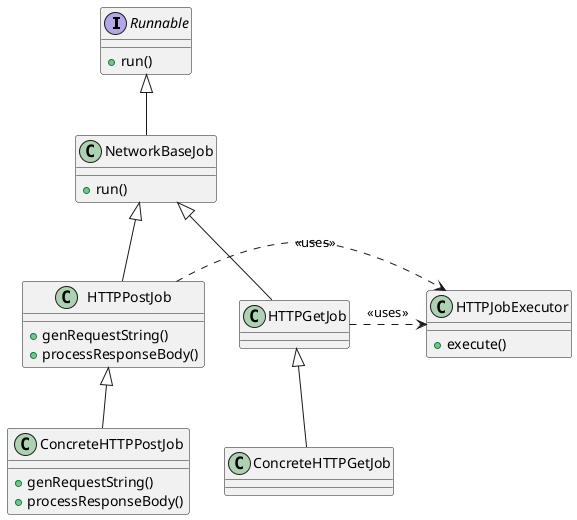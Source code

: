 @startuml


interface Runnable {
 +run()
}

class NetworkBaseJob {
 +run()
}

class HTTPGetJob {
}

class HTTPPostJob {
+genRequestString()
+processResponseBody()
}

class ConcreteHTTPGetJob {
}

class ConcreteHTTPPostJob {
+genRequestString()
+processResponseBody()
}

class HTTPJobExecutor {
+execute()
}

NetworkBaseJob -up-|> Runnable

HTTPGetJob -up-|> NetworkBaseJob
HTTPPostJob -up-|> NetworkBaseJob
ConcreteHTTPGetJob -up-|> HTTPGetJob
ConcreteHTTPPostJob -up-|> HTTPPostJob

HTTPGetJob .right..> HTTPJobExecutor : <<uses>>
HTTPPostJob .right..> HTTPJobExecutor : <<uses>>

@enduml